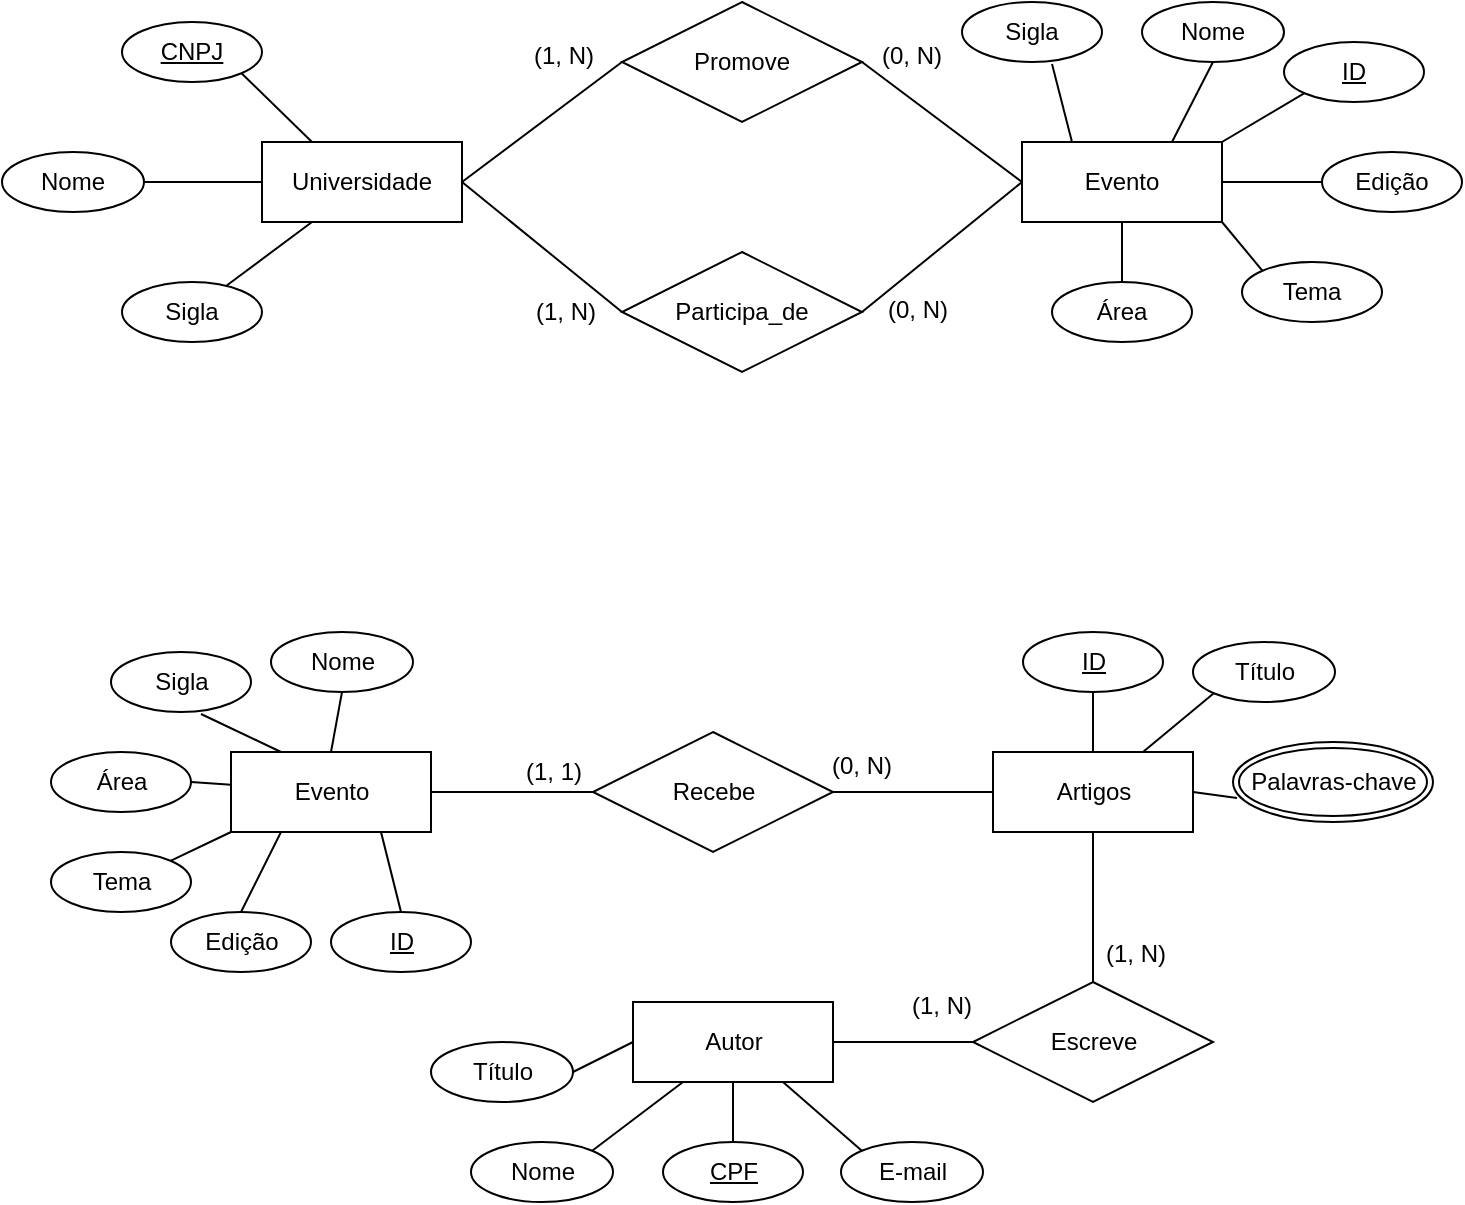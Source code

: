 <mxfile version="15.0.3" type="device"><diagram id="4wXodxuNuW-wXSEePYwL" name="Page-1"><mxGraphModel dx="1422" dy="794" grid="1" gridSize="10" guides="1" tooltips="1" connect="1" arrows="1" fold="1" page="1" pageScale="1" pageWidth="827" pageHeight="1169" math="0" shadow="0"><root><mxCell id="0"/><mxCell id="1" parent="0"/><mxCell id="HWi3tiXpmcT1sDgfMMwr-3" value="Evento" style="whiteSpace=wrap;html=1;align=center;" vertex="1" parent="1"><mxGeometry x="570" y="170" width="100" height="40" as="geometry"/></mxCell><mxCell id="HWi3tiXpmcT1sDgfMMwr-4" value="Universidade" style="whiteSpace=wrap;html=1;align=center;" vertex="1" parent="1"><mxGeometry x="190" y="170" width="100" height="40" as="geometry"/></mxCell><mxCell id="HWi3tiXpmcT1sDgfMMwr-5" value="Promove" style="shape=rhombus;perimeter=rhombusPerimeter;whiteSpace=wrap;html=1;align=center;" vertex="1" parent="1"><mxGeometry x="370" y="100" width="120" height="60" as="geometry"/></mxCell><mxCell id="HWi3tiXpmcT1sDgfMMwr-13" value="" style="endArrow=none;html=1;rounded=0;exitX=1;exitY=0.5;exitDx=0;exitDy=0;entryX=0;entryY=0.5;entryDx=0;entryDy=0;" edge="1" parent="1" source="HWi3tiXpmcT1sDgfMMwr-4" target="HWi3tiXpmcT1sDgfMMwr-5"><mxGeometry relative="1" as="geometry"><mxPoint x="300" y="79" as="sourcePoint"/><mxPoint x="400" y="79" as="targetPoint"/></mxGeometry></mxCell><mxCell id="HWi3tiXpmcT1sDgfMMwr-14" value="(1, N)" style="resizable=0;html=1;align=right;verticalAlign=bottom;" connectable="0" vertex="1" parent="HWi3tiXpmcT1sDgfMMwr-13"><mxGeometry x="1" relative="1" as="geometry"><mxPoint x="-14" y="5" as="offset"/></mxGeometry></mxCell><mxCell id="HWi3tiXpmcT1sDgfMMwr-15" value="" style="endArrow=none;html=1;rounded=0;entryX=1;entryY=0.5;entryDx=0;entryDy=0;exitX=0;exitY=0.5;exitDx=0;exitDy=0;" edge="1" parent="1" source="HWi3tiXpmcT1sDgfMMwr-3" target="HWi3tiXpmcT1sDgfMMwr-5"><mxGeometry relative="1" as="geometry"><mxPoint x="480" y="200" as="sourcePoint"/><mxPoint x="640" y="200" as="targetPoint"/></mxGeometry></mxCell><mxCell id="HWi3tiXpmcT1sDgfMMwr-16" value="(0, N)" style="resizable=0;html=1;align=right;verticalAlign=bottom;" connectable="0" vertex="1" parent="HWi3tiXpmcT1sDgfMMwr-15"><mxGeometry x="1" relative="1" as="geometry"><mxPoint x="40" y="5" as="offset"/></mxGeometry></mxCell><mxCell id="HWi3tiXpmcT1sDgfMMwr-17" value="Nome" style="ellipse;whiteSpace=wrap;html=1;align=center;" vertex="1" parent="1"><mxGeometry x="630" y="100" width="71" height="30" as="geometry"/></mxCell><mxCell id="HWi3tiXpmcT1sDgfMMwr-19" value="" style="endArrow=none;html=1;rounded=0;entryX=0.5;entryY=1;entryDx=0;entryDy=0;exitX=0.75;exitY=0;exitDx=0;exitDy=0;" edge="1" parent="1" source="HWi3tiXpmcT1sDgfMMwr-3" target="HWi3tiXpmcT1sDgfMMwr-17"><mxGeometry relative="1" as="geometry"><mxPoint x="440" y="130" as="sourcePoint"/><mxPoint x="600" y="130" as="targetPoint"/></mxGeometry></mxCell><mxCell id="HWi3tiXpmcT1sDgfMMwr-21" value="ID" style="ellipse;whiteSpace=wrap;html=1;align=center;fontStyle=4;" vertex="1" parent="1"><mxGeometry x="701" y="120" width="70" height="30" as="geometry"/></mxCell><mxCell id="HWi3tiXpmcT1sDgfMMwr-22" value="Sigla" style="ellipse;whiteSpace=wrap;html=1;align=center;" vertex="1" parent="1"><mxGeometry x="540" y="100" width="70" height="30" as="geometry"/></mxCell><mxCell id="HWi3tiXpmcT1sDgfMMwr-23" value="Edição" style="ellipse;whiteSpace=wrap;html=1;align=center;" vertex="1" parent="1"><mxGeometry x="720" y="175" width="70" height="30" as="geometry"/></mxCell><mxCell id="HWi3tiXpmcT1sDgfMMwr-24" value="Tema" style="ellipse;whiteSpace=wrap;html=1;align=center;" vertex="1" parent="1"><mxGeometry x="680" y="230" width="70" height="30" as="geometry"/></mxCell><mxCell id="HWi3tiXpmcT1sDgfMMwr-25" value="Área" style="ellipse;whiteSpace=wrap;html=1;align=center;" vertex="1" parent="1"><mxGeometry x="585" y="240" width="70" height="30" as="geometry"/></mxCell><mxCell id="HWi3tiXpmcT1sDgfMMwr-28" value="" style="endArrow=none;html=1;rounded=0;entryX=0;entryY=1;entryDx=0;entryDy=0;exitX=1;exitY=0;exitDx=0;exitDy=0;" edge="1" parent="1" source="HWi3tiXpmcT1sDgfMMwr-3" target="HWi3tiXpmcT1sDgfMMwr-21"><mxGeometry relative="1" as="geometry"><mxPoint x="630" y="180" as="sourcePoint"/><mxPoint x="675.5" y="130" as="targetPoint"/></mxGeometry></mxCell><mxCell id="HWi3tiXpmcT1sDgfMMwr-29" value="" style="endArrow=none;html=1;rounded=0;entryX=0.643;entryY=1.033;entryDx=0;entryDy=0;exitX=0.25;exitY=0;exitDx=0;exitDy=0;entryPerimeter=0;" edge="1" parent="1" source="HWi3tiXpmcT1sDgfMMwr-3" target="HWi3tiXpmcT1sDgfMMwr-22"><mxGeometry relative="1" as="geometry"><mxPoint x="630" y="180" as="sourcePoint"/><mxPoint x="675.5" y="130" as="targetPoint"/></mxGeometry></mxCell><mxCell id="HWi3tiXpmcT1sDgfMMwr-30" value="" style="endArrow=none;html=1;rounded=0;entryX=0;entryY=0.5;entryDx=0;entryDy=0;exitX=1;exitY=0.5;exitDx=0;exitDy=0;" edge="1" parent="1" source="HWi3tiXpmcT1sDgfMMwr-3" target="HWi3tiXpmcT1sDgfMMwr-23"><mxGeometry relative="1" as="geometry"><mxPoint x="680" y="180" as="sourcePoint"/><mxPoint x="721.251" y="155.607" as="targetPoint"/></mxGeometry></mxCell><mxCell id="HWi3tiXpmcT1sDgfMMwr-31" value="" style="endArrow=none;html=1;rounded=0;entryX=0;entryY=0;entryDx=0;entryDy=0;exitX=1;exitY=1;exitDx=0;exitDy=0;" edge="1" parent="1" source="HWi3tiXpmcT1sDgfMMwr-3" target="HWi3tiXpmcT1sDgfMMwr-24"><mxGeometry relative="1" as="geometry"><mxPoint x="680" y="200" as="sourcePoint"/><mxPoint x="730" y="200" as="targetPoint"/></mxGeometry></mxCell><mxCell id="HWi3tiXpmcT1sDgfMMwr-32" value="" style="endArrow=none;html=1;rounded=0;entryX=0.5;entryY=0;entryDx=0;entryDy=0;" edge="1" parent="1" source="HWi3tiXpmcT1sDgfMMwr-3" target="HWi3tiXpmcT1sDgfMMwr-25"><mxGeometry relative="1" as="geometry"><mxPoint x="635" y="220" as="sourcePoint"/><mxPoint x="710.251" y="234.393" as="targetPoint"/></mxGeometry></mxCell><mxCell id="HWi3tiXpmcT1sDgfMMwr-33" value="CNPJ" style="ellipse;whiteSpace=wrap;html=1;align=center;fontStyle=4;" vertex="1" parent="1"><mxGeometry x="120" y="110" width="70" height="30" as="geometry"/></mxCell><mxCell id="HWi3tiXpmcT1sDgfMMwr-34" value="Nome" style="ellipse;whiteSpace=wrap;html=1;align=center;" vertex="1" parent="1"><mxGeometry x="60" y="175" width="71" height="30" as="geometry"/></mxCell><mxCell id="HWi3tiXpmcT1sDgfMMwr-35" value="Sigla" style="ellipse;whiteSpace=wrap;html=1;align=center;" vertex="1" parent="1"><mxGeometry x="120" y="240" width="70" height="30" as="geometry"/></mxCell><mxCell id="HWi3tiXpmcT1sDgfMMwr-36" value="Participa_de" style="shape=rhombus;perimeter=rhombusPerimeter;whiteSpace=wrap;html=1;align=center;" vertex="1" parent="1"><mxGeometry x="370" y="225" width="120" height="60" as="geometry"/></mxCell><mxCell id="HWi3tiXpmcT1sDgfMMwr-37" value="" style="endArrow=none;html=1;rounded=0;entryX=1;entryY=1;entryDx=0;entryDy=0;exitX=0.25;exitY=0;exitDx=0;exitDy=0;" edge="1" parent="1" source="HWi3tiXpmcT1sDgfMMwr-4" target="HWi3tiXpmcT1sDgfMMwr-33"><mxGeometry relative="1" as="geometry"><mxPoint x="605" y="180" as="sourcePoint"/><mxPoint x="595.01" y="140.99" as="targetPoint"/></mxGeometry></mxCell><mxCell id="HWi3tiXpmcT1sDgfMMwr-38" value="" style="endArrow=none;html=1;rounded=0;entryX=1;entryY=0.5;entryDx=0;entryDy=0;exitX=0;exitY=0.5;exitDx=0;exitDy=0;" edge="1" parent="1" source="HWi3tiXpmcT1sDgfMMwr-4" target="HWi3tiXpmcT1sDgfMMwr-34"><mxGeometry relative="1" as="geometry"><mxPoint x="225" y="180" as="sourcePoint"/><mxPoint x="189.749" y="135.607" as="targetPoint"/></mxGeometry></mxCell><mxCell id="HWi3tiXpmcT1sDgfMMwr-39" value="" style="endArrow=none;html=1;rounded=0;entryX=0.743;entryY=0.067;entryDx=0;entryDy=0;exitX=0.25;exitY=1;exitDx=0;exitDy=0;entryPerimeter=0;" edge="1" parent="1" source="HWi3tiXpmcT1sDgfMMwr-4" target="HWi3tiXpmcT1sDgfMMwr-35"><mxGeometry relative="1" as="geometry"><mxPoint x="200" y="200" as="sourcePoint"/><mxPoint x="141" y="200" as="targetPoint"/></mxGeometry></mxCell><mxCell id="HWi3tiXpmcT1sDgfMMwr-40" value="" style="endArrow=none;html=1;rounded=0;exitX=1;exitY=0.5;exitDx=0;exitDy=0;entryX=0;entryY=0.5;entryDx=0;entryDy=0;" edge="1" parent="1" source="HWi3tiXpmcT1sDgfMMwr-4" target="HWi3tiXpmcT1sDgfMMwr-36"><mxGeometry relative="1" as="geometry"><mxPoint x="300" y="200" as="sourcePoint"/><mxPoint x="380" y="140" as="targetPoint"/></mxGeometry></mxCell><mxCell id="HWi3tiXpmcT1sDgfMMwr-41" value="(1, N)" style="resizable=0;html=1;align=right;verticalAlign=bottom;" connectable="0" vertex="1" parent="HWi3tiXpmcT1sDgfMMwr-40"><mxGeometry x="1" relative="1" as="geometry"><mxPoint x="-12" y="9" as="offset"/></mxGeometry></mxCell><mxCell id="HWi3tiXpmcT1sDgfMMwr-42" value="" style="endArrow=none;html=1;rounded=0;entryX=1;entryY=0.5;entryDx=0;entryDy=0;exitX=0;exitY=0.5;exitDx=0;exitDy=0;" edge="1" parent="1" source="HWi3tiXpmcT1sDgfMMwr-3" target="HWi3tiXpmcT1sDgfMMwr-36"><mxGeometry relative="1" as="geometry"><mxPoint x="580" y="200" as="sourcePoint"/><mxPoint x="500" y="140" as="targetPoint"/></mxGeometry></mxCell><mxCell id="HWi3tiXpmcT1sDgfMMwr-43" value="(0, N)" style="resizable=0;html=1;align=right;verticalAlign=bottom;" connectable="0" vertex="1" parent="HWi3tiXpmcT1sDgfMMwr-42"><mxGeometry x="1" relative="1" as="geometry"><mxPoint x="43" y="8" as="offset"/></mxGeometry></mxCell><mxCell id="HWi3tiXpmcT1sDgfMMwr-44" value="Evento" style="whiteSpace=wrap;html=1;align=center;" vertex="1" parent="1"><mxGeometry x="174.5" y="475" width="100" height="40" as="geometry"/></mxCell><mxCell id="HWi3tiXpmcT1sDgfMMwr-45" value="Nome" style="ellipse;whiteSpace=wrap;html=1;align=center;" vertex="1" parent="1"><mxGeometry x="194.5" y="415" width="71" height="30" as="geometry"/></mxCell><mxCell id="HWi3tiXpmcT1sDgfMMwr-46" value="" style="endArrow=none;html=1;rounded=0;entryX=0.5;entryY=1;entryDx=0;entryDy=0;exitX=0.5;exitY=0;exitDx=0;exitDy=0;" edge="1" parent="1" source="HWi3tiXpmcT1sDgfMMwr-44" target="HWi3tiXpmcT1sDgfMMwr-45"><mxGeometry relative="1" as="geometry"><mxPoint x="44.5" y="435" as="sourcePoint"/><mxPoint x="204.5" y="435" as="targetPoint"/></mxGeometry></mxCell><mxCell id="HWi3tiXpmcT1sDgfMMwr-47" value="ID" style="ellipse;whiteSpace=wrap;html=1;align=center;fontStyle=4;" vertex="1" parent="1"><mxGeometry x="224.5" y="555" width="70" height="30" as="geometry"/></mxCell><mxCell id="HWi3tiXpmcT1sDgfMMwr-48" value="Sigla" style="ellipse;whiteSpace=wrap;html=1;align=center;" vertex="1" parent="1"><mxGeometry x="114.5" y="425" width="70" height="30" as="geometry"/></mxCell><mxCell id="HWi3tiXpmcT1sDgfMMwr-49" value="Edição" style="ellipse;whiteSpace=wrap;html=1;align=center;" vertex="1" parent="1"><mxGeometry x="144.5" y="555" width="70" height="30" as="geometry"/></mxCell><mxCell id="HWi3tiXpmcT1sDgfMMwr-50" value="Tema" style="ellipse;whiteSpace=wrap;html=1;align=center;" vertex="1" parent="1"><mxGeometry x="84.5" y="525" width="70" height="30" as="geometry"/></mxCell><mxCell id="HWi3tiXpmcT1sDgfMMwr-51" value="Área" style="ellipse;whiteSpace=wrap;html=1;align=center;" vertex="1" parent="1"><mxGeometry x="84.5" y="475" width="70" height="30" as="geometry"/></mxCell><mxCell id="HWi3tiXpmcT1sDgfMMwr-52" value="" style="endArrow=none;html=1;rounded=0;entryX=0.5;entryY=0;entryDx=0;entryDy=0;exitX=0.75;exitY=1;exitDx=0;exitDy=0;" edge="1" parent="1" source="HWi3tiXpmcT1sDgfMMwr-44" target="HWi3tiXpmcT1sDgfMMwr-47"><mxGeometry relative="1" as="geometry"><mxPoint x="244.5" y="525" as="sourcePoint"/><mxPoint x="280" y="435" as="targetPoint"/></mxGeometry></mxCell><mxCell id="HWi3tiXpmcT1sDgfMMwr-53" value="" style="endArrow=none;html=1;rounded=0;entryX=0.643;entryY=1.033;entryDx=0;entryDy=0;exitX=0.25;exitY=0;exitDx=0;exitDy=0;entryPerimeter=0;" edge="1" parent="1" source="HWi3tiXpmcT1sDgfMMwr-44" target="HWi3tiXpmcT1sDgfMMwr-48"><mxGeometry relative="1" as="geometry"><mxPoint x="234.5" y="485" as="sourcePoint"/><mxPoint x="280" y="435" as="targetPoint"/></mxGeometry></mxCell><mxCell id="HWi3tiXpmcT1sDgfMMwr-54" value="" style="endArrow=none;html=1;rounded=0;exitX=0.25;exitY=1;exitDx=0;exitDy=0;entryX=0.5;entryY=0;entryDx=0;entryDy=0;" edge="1" parent="1" source="HWi3tiXpmcT1sDgfMMwr-44" target="HWi3tiXpmcT1sDgfMMwr-49"><mxGeometry relative="1" as="geometry"><mxPoint x="284.5" y="485" as="sourcePoint"/><mxPoint x="184.5" y="565" as="targetPoint"/></mxGeometry></mxCell><mxCell id="HWi3tiXpmcT1sDgfMMwr-55" value="" style="endArrow=none;html=1;rounded=0;entryX=1;entryY=0;entryDx=0;entryDy=0;exitX=0;exitY=1;exitDx=0;exitDy=0;" edge="1" parent="1" source="HWi3tiXpmcT1sDgfMMwr-44" target="HWi3tiXpmcT1sDgfMMwr-50"><mxGeometry relative="1" as="geometry"><mxPoint x="284.5" y="505" as="sourcePoint"/><mxPoint x="334.5" y="505" as="targetPoint"/></mxGeometry></mxCell><mxCell id="HWi3tiXpmcT1sDgfMMwr-56" value="" style="endArrow=none;html=1;rounded=0;entryX=1;entryY=0.5;entryDx=0;entryDy=0;" edge="1" parent="1" source="HWi3tiXpmcT1sDgfMMwr-44" target="HWi3tiXpmcT1sDgfMMwr-51"><mxGeometry relative="1" as="geometry"><mxPoint x="239.5" y="525" as="sourcePoint"/><mxPoint x="314.751" y="539.393" as="targetPoint"/></mxGeometry></mxCell><mxCell id="HWi3tiXpmcT1sDgfMMwr-59" value="Recebe" style="shape=rhombus;perimeter=rhombusPerimeter;whiteSpace=wrap;html=1;align=center;" vertex="1" parent="1"><mxGeometry x="355.5" y="465" width="120" height="60" as="geometry"/></mxCell><mxCell id="HWi3tiXpmcT1sDgfMMwr-60" value="Artigos" style="whiteSpace=wrap;html=1;align=center;" vertex="1" parent="1"><mxGeometry x="555.5" y="475" width="100" height="40" as="geometry"/></mxCell><mxCell id="HWi3tiXpmcT1sDgfMMwr-61" value="" style="endArrow=none;html=1;rounded=0;entryX=1;entryY=0.5;entryDx=0;entryDy=0;exitX=0;exitY=0.5;exitDx=0;exitDy=0;" edge="1" parent="1" source="HWi3tiXpmcT1sDgfMMwr-60" target="HWi3tiXpmcT1sDgfMMwr-59"><mxGeometry relative="1" as="geometry"><mxPoint x="654.5" y="205" as="sourcePoint"/><mxPoint x="574.5" y="270" as="targetPoint"/></mxGeometry></mxCell><mxCell id="HWi3tiXpmcT1sDgfMMwr-62" value="(0, N)" style="resizable=0;html=1;align=right;verticalAlign=bottom;" connectable="0" vertex="1" parent="HWi3tiXpmcT1sDgfMMwr-61"><mxGeometry x="1" relative="1" as="geometry"><mxPoint x="30" y="-5" as="offset"/></mxGeometry></mxCell><mxCell id="HWi3tiXpmcT1sDgfMMwr-63" value="" style="endArrow=none;html=1;rounded=0;exitX=1;exitY=0.5;exitDx=0;exitDy=0;entryX=0;entryY=0.5;entryDx=0;entryDy=0;" edge="1" parent="1" source="HWi3tiXpmcT1sDgfMMwr-44" target="HWi3tiXpmcT1sDgfMMwr-59"><mxGeometry relative="1" as="geometry"><mxPoint x="304.5" y="415" as="sourcePoint"/><mxPoint x="464.5" y="415" as="targetPoint"/></mxGeometry></mxCell><mxCell id="HWi3tiXpmcT1sDgfMMwr-64" value="(1, 1)" style="resizable=0;html=1;align=right;verticalAlign=bottom;" connectable="0" vertex="1" parent="HWi3tiXpmcT1sDgfMMwr-63"><mxGeometry x="1" relative="1" as="geometry"><mxPoint x="-5" y="-2" as="offset"/></mxGeometry></mxCell><mxCell id="HWi3tiXpmcT1sDgfMMwr-65" value="ID" style="ellipse;whiteSpace=wrap;html=1;align=center;fontStyle=4;" vertex="1" parent="1"><mxGeometry x="570.5" y="415" width="70" height="30" as="geometry"/></mxCell><mxCell id="HWi3tiXpmcT1sDgfMMwr-66" value="" style="endArrow=none;html=1;rounded=0;exitX=0.5;exitY=1;exitDx=0;exitDy=0;entryX=0.5;entryY=0;entryDx=0;entryDy=0;" edge="1" parent="1" source="HWi3tiXpmcT1sDgfMMwr-65" target="HWi3tiXpmcT1sDgfMMwr-60"><mxGeometry relative="1" as="geometry"><mxPoint x="610.5" y="440" as="sourcePoint"/><mxPoint x="610.5" y="485" as="targetPoint"/></mxGeometry></mxCell><mxCell id="HWi3tiXpmcT1sDgfMMwr-67" value="Título" style="ellipse;whiteSpace=wrap;html=1;align=center;" vertex="1" parent="1"><mxGeometry x="655.5" y="420" width="71" height="30" as="geometry"/></mxCell><mxCell id="HWi3tiXpmcT1sDgfMMwr-68" value="" style="endArrow=none;html=1;rounded=0;exitX=0;exitY=1;exitDx=0;exitDy=0;entryX=0.75;entryY=0;entryDx=0;entryDy=0;" edge="1" parent="1" source="HWi3tiXpmcT1sDgfMMwr-67" target="HWi3tiXpmcT1sDgfMMwr-60"><mxGeometry relative="1" as="geometry"><mxPoint x="615.5" y="455" as="sourcePoint"/><mxPoint x="655.5" y="480" as="targetPoint"/></mxGeometry></mxCell><mxCell id="HWi3tiXpmcT1sDgfMMwr-69" value="Palavras-chave" style="ellipse;shape=doubleEllipse;margin=3;whiteSpace=wrap;html=1;align=center;" vertex="1" parent="1"><mxGeometry x="675.5" y="470" width="100" height="40" as="geometry"/></mxCell><mxCell id="HWi3tiXpmcT1sDgfMMwr-70" value="" style="endArrow=none;html=1;rounded=0;entryX=0.02;entryY=0.7;entryDx=0;entryDy=0;entryPerimeter=0;exitX=1;exitY=0.5;exitDx=0;exitDy=0;" edge="1" parent="1" source="HWi3tiXpmcT1sDgfMMwr-60" target="HWi3tiXpmcT1sDgfMMwr-69"><mxGeometry relative="1" as="geometry"><mxPoint x="655.5" y="500" as="sourcePoint"/><mxPoint x="665.5" y="490" as="targetPoint"/></mxGeometry></mxCell><mxCell id="HWi3tiXpmcT1sDgfMMwr-71" value="Autor" style="whiteSpace=wrap;html=1;align=center;" vertex="1" parent="1"><mxGeometry x="375.5" y="600" width="100" height="40" as="geometry"/></mxCell><mxCell id="HWi3tiXpmcT1sDgfMMwr-75" value="Escreve" style="shape=rhombus;perimeter=rhombusPerimeter;whiteSpace=wrap;html=1;align=center;" vertex="1" parent="1"><mxGeometry x="545.5" y="590" width="120" height="60" as="geometry"/></mxCell><mxCell id="HWi3tiXpmcT1sDgfMMwr-77" value="" style="endArrow=none;html=1;rounded=0;entryX=1;entryY=0.5;entryDx=0;entryDy=0;exitX=0;exitY=0.5;exitDx=0;exitDy=0;" edge="1" parent="1" source="HWi3tiXpmcT1sDgfMMwr-75" target="HWi3tiXpmcT1sDgfMMwr-71"><mxGeometry relative="1" as="geometry"><mxPoint x="535.5" y="630" as="sourcePoint"/><mxPoint x="500.5" y="670" as="targetPoint"/></mxGeometry></mxCell><mxCell id="HWi3tiXpmcT1sDgfMMwr-78" value="(1, N)" style="resizable=0;html=1;align=right;verticalAlign=bottom;" connectable="0" vertex="1" parent="HWi3tiXpmcT1sDgfMMwr-77"><mxGeometry x="1" relative="1" as="geometry"><mxPoint x="70" y="-10" as="offset"/></mxGeometry></mxCell><mxCell id="HWi3tiXpmcT1sDgfMMwr-79" value="" style="endArrow=none;html=1;rounded=0;entryX=0.5;entryY=0;entryDx=0;entryDy=0;exitX=0.5;exitY=1;exitDx=0;exitDy=0;" edge="1" parent="1" source="HWi3tiXpmcT1sDgfMMwr-60" target="HWi3tiXpmcT1sDgfMMwr-75"><mxGeometry relative="1" as="geometry"><mxPoint x="725.5" y="550" as="sourcePoint"/><mxPoint x="655.5" y="560" as="targetPoint"/></mxGeometry></mxCell><mxCell id="HWi3tiXpmcT1sDgfMMwr-80" value="(1, N)" style="resizable=0;html=1;align=right;verticalAlign=bottom;" connectable="0" vertex="1" parent="HWi3tiXpmcT1sDgfMMwr-79"><mxGeometry x="1" relative="1" as="geometry"><mxPoint x="37" y="-6" as="offset"/></mxGeometry></mxCell><mxCell id="HWi3tiXpmcT1sDgfMMwr-81" value="CPF" style="ellipse;whiteSpace=wrap;html=1;align=center;fontStyle=4;" vertex="1" parent="1"><mxGeometry x="390.5" y="670" width="70" height="30" as="geometry"/></mxCell><mxCell id="HWi3tiXpmcT1sDgfMMwr-82" value="" style="endArrow=none;html=1;rounded=0;entryX=0.5;entryY=0;entryDx=0;entryDy=0;exitX=0.5;exitY=1;exitDx=0;exitDy=0;" edge="1" parent="1" source="HWi3tiXpmcT1sDgfMMwr-71" target="HWi3tiXpmcT1sDgfMMwr-81"><mxGeometry relative="1" as="geometry"><mxPoint x="485.5" y="650" as="sourcePoint"/><mxPoint x="495.5" y="690" as="targetPoint"/></mxGeometry></mxCell><mxCell id="HWi3tiXpmcT1sDgfMMwr-83" value="Nome" style="ellipse;whiteSpace=wrap;html=1;align=center;" vertex="1" parent="1"><mxGeometry x="294.5" y="670" width="71" height="30" as="geometry"/></mxCell><mxCell id="HWi3tiXpmcT1sDgfMMwr-84" value="" style="endArrow=none;html=1;rounded=0;entryX=1;entryY=0;entryDx=0;entryDy=0;exitX=0.25;exitY=1;exitDx=0;exitDy=0;" edge="1" parent="1" source="HWi3tiXpmcT1sDgfMMwr-71" target="HWi3tiXpmcT1sDgfMMwr-83"><mxGeometry relative="1" as="geometry"><mxPoint x="435.5" y="650" as="sourcePoint"/><mxPoint x="435.5" y="680" as="targetPoint"/></mxGeometry></mxCell><mxCell id="HWi3tiXpmcT1sDgfMMwr-85" value="Título" style="ellipse;whiteSpace=wrap;html=1;align=center;" vertex="1" parent="1"><mxGeometry x="274.5" y="620" width="71" height="30" as="geometry"/></mxCell><mxCell id="HWi3tiXpmcT1sDgfMMwr-86" value="" style="endArrow=none;html=1;rounded=0;entryX=1;entryY=0.5;entryDx=0;entryDy=0;exitX=0;exitY=0.5;exitDx=0;exitDy=0;" edge="1" parent="1" source="HWi3tiXpmcT1sDgfMMwr-71" target="HWi3tiXpmcT1sDgfMMwr-85"><mxGeometry relative="1" as="geometry"><mxPoint x="410.5" y="650" as="sourcePoint"/><mxPoint x="364.924" y="684.318" as="targetPoint"/></mxGeometry></mxCell><mxCell id="HWi3tiXpmcT1sDgfMMwr-87" value="E-mail" style="ellipse;whiteSpace=wrap;html=1;align=center;" vertex="1" parent="1"><mxGeometry x="479.5" y="670" width="71" height="30" as="geometry"/></mxCell><mxCell id="HWi3tiXpmcT1sDgfMMwr-88" value="" style="endArrow=none;html=1;rounded=0;exitX=0.75;exitY=1;exitDx=0;exitDy=0;entryX=0;entryY=0;entryDx=0;entryDy=0;" edge="1" parent="1" source="HWi3tiXpmcT1sDgfMMwr-71" target="HWi3tiXpmcT1sDgfMMwr-87"><mxGeometry relative="1" as="geometry"><mxPoint x="410.5" y="650" as="sourcePoint"/><mxPoint x="364.924" y="684.318" as="targetPoint"/></mxGeometry></mxCell></root></mxGraphModel></diagram></mxfile>